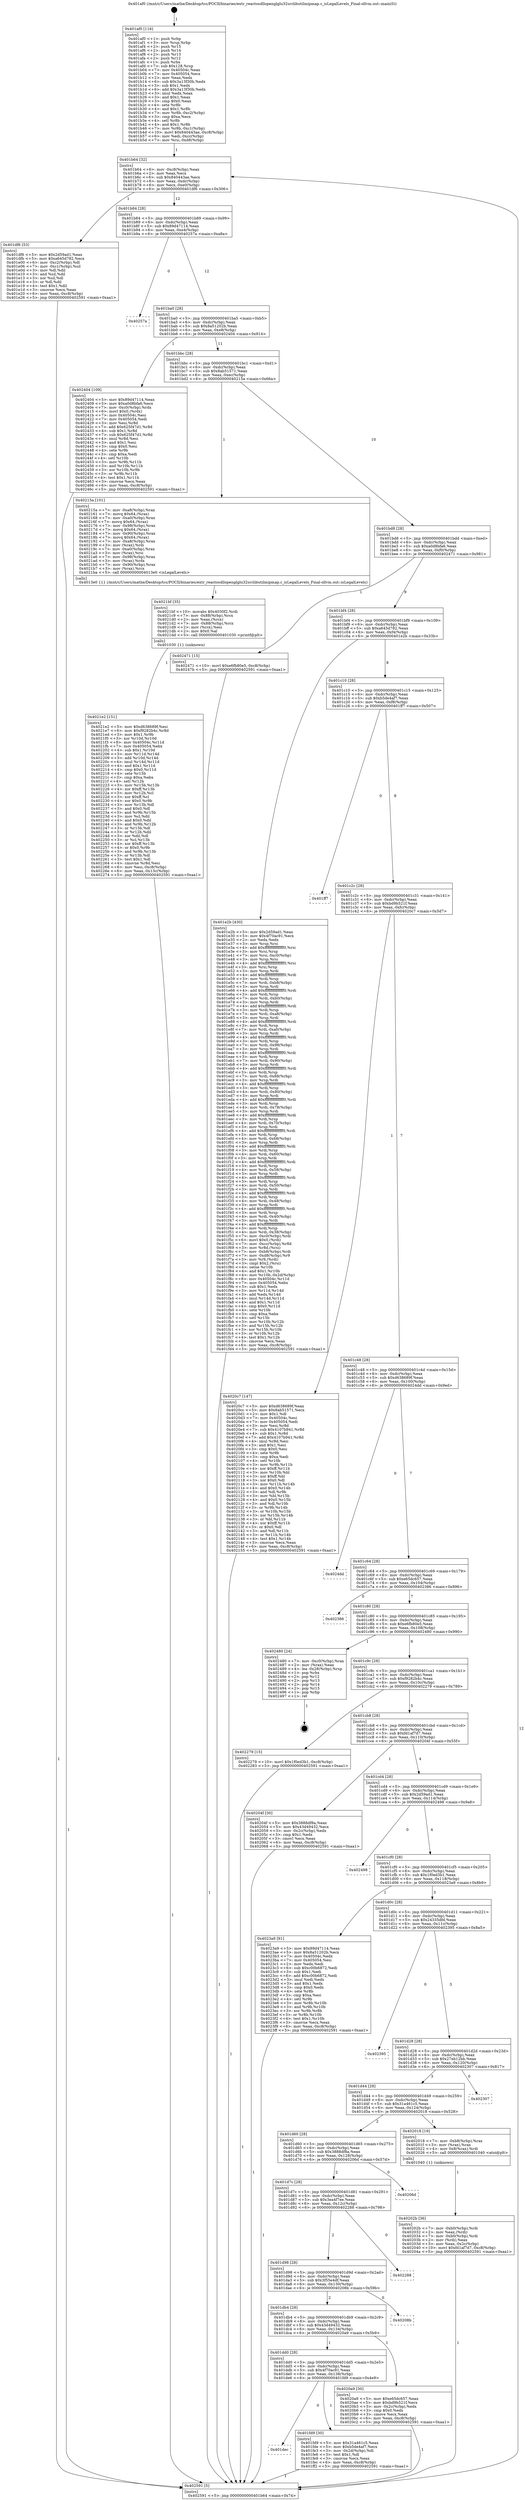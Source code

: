digraph "0x401af0" {
  label = "0x401af0 (/mnt/c/Users/mathe/Desktop/tcc/POCII/binaries/extr_reactosdllopenglglu32srclibutilmipmap.c_isLegalLevels_Final-ollvm.out::main(0))"
  labelloc = "t"
  node[shape=record]

  Entry [label="",width=0.3,height=0.3,shape=circle,fillcolor=black,style=filled]
  "0x401b64" [label="{
     0x401b64 [32]\l
     | [instrs]\l
     &nbsp;&nbsp;0x401b64 \<+6\>: mov -0xc8(%rbp),%eax\l
     &nbsp;&nbsp;0x401b6a \<+2\>: mov %eax,%ecx\l
     &nbsp;&nbsp;0x401b6c \<+6\>: sub $0x840443ae,%ecx\l
     &nbsp;&nbsp;0x401b72 \<+6\>: mov %eax,-0xdc(%rbp)\l
     &nbsp;&nbsp;0x401b78 \<+6\>: mov %ecx,-0xe0(%rbp)\l
     &nbsp;&nbsp;0x401b7e \<+6\>: je 0000000000401df6 \<main+0x306\>\l
  }"]
  "0x401df6" [label="{
     0x401df6 [53]\l
     | [instrs]\l
     &nbsp;&nbsp;0x401df6 \<+5\>: mov $0x2d59ad1,%eax\l
     &nbsp;&nbsp;0x401dfb \<+5\>: mov $0xa645d782,%ecx\l
     &nbsp;&nbsp;0x401e00 \<+6\>: mov -0xc2(%rbp),%dl\l
     &nbsp;&nbsp;0x401e06 \<+7\>: mov -0xc1(%rbp),%sil\l
     &nbsp;&nbsp;0x401e0d \<+3\>: mov %dl,%dil\l
     &nbsp;&nbsp;0x401e10 \<+3\>: and %sil,%dil\l
     &nbsp;&nbsp;0x401e13 \<+3\>: xor %sil,%dl\l
     &nbsp;&nbsp;0x401e16 \<+3\>: or %dl,%dil\l
     &nbsp;&nbsp;0x401e19 \<+4\>: test $0x1,%dil\l
     &nbsp;&nbsp;0x401e1d \<+3\>: cmovne %ecx,%eax\l
     &nbsp;&nbsp;0x401e20 \<+6\>: mov %eax,-0xc8(%rbp)\l
     &nbsp;&nbsp;0x401e26 \<+5\>: jmp 0000000000402591 \<main+0xaa1\>\l
  }"]
  "0x401b84" [label="{
     0x401b84 [28]\l
     | [instrs]\l
     &nbsp;&nbsp;0x401b84 \<+5\>: jmp 0000000000401b89 \<main+0x99\>\l
     &nbsp;&nbsp;0x401b89 \<+6\>: mov -0xdc(%rbp),%eax\l
     &nbsp;&nbsp;0x401b8f \<+5\>: sub $0x89d47114,%eax\l
     &nbsp;&nbsp;0x401b94 \<+6\>: mov %eax,-0xe4(%rbp)\l
     &nbsp;&nbsp;0x401b9a \<+6\>: je 000000000040257a \<main+0xa8a\>\l
  }"]
  "0x402591" [label="{
     0x402591 [5]\l
     | [instrs]\l
     &nbsp;&nbsp;0x402591 \<+5\>: jmp 0000000000401b64 \<main+0x74\>\l
  }"]
  "0x401af0" [label="{
     0x401af0 [116]\l
     | [instrs]\l
     &nbsp;&nbsp;0x401af0 \<+1\>: push %rbp\l
     &nbsp;&nbsp;0x401af1 \<+3\>: mov %rsp,%rbp\l
     &nbsp;&nbsp;0x401af4 \<+2\>: push %r15\l
     &nbsp;&nbsp;0x401af6 \<+2\>: push %r14\l
     &nbsp;&nbsp;0x401af8 \<+2\>: push %r13\l
     &nbsp;&nbsp;0x401afa \<+2\>: push %r12\l
     &nbsp;&nbsp;0x401afc \<+1\>: push %rbx\l
     &nbsp;&nbsp;0x401afd \<+7\>: sub $0x128,%rsp\l
     &nbsp;&nbsp;0x401b04 \<+7\>: mov 0x40504c,%eax\l
     &nbsp;&nbsp;0x401b0b \<+7\>: mov 0x405054,%ecx\l
     &nbsp;&nbsp;0x401b12 \<+2\>: mov %eax,%edx\l
     &nbsp;&nbsp;0x401b14 \<+6\>: sub $0x3a13f30b,%edx\l
     &nbsp;&nbsp;0x401b1a \<+3\>: sub $0x1,%edx\l
     &nbsp;&nbsp;0x401b1d \<+6\>: add $0x3a13f30b,%edx\l
     &nbsp;&nbsp;0x401b23 \<+3\>: imul %edx,%eax\l
     &nbsp;&nbsp;0x401b26 \<+3\>: and $0x1,%eax\l
     &nbsp;&nbsp;0x401b29 \<+3\>: cmp $0x0,%eax\l
     &nbsp;&nbsp;0x401b2c \<+4\>: sete %r8b\l
     &nbsp;&nbsp;0x401b30 \<+4\>: and $0x1,%r8b\l
     &nbsp;&nbsp;0x401b34 \<+7\>: mov %r8b,-0xc2(%rbp)\l
     &nbsp;&nbsp;0x401b3b \<+3\>: cmp $0xa,%ecx\l
     &nbsp;&nbsp;0x401b3e \<+4\>: setl %r8b\l
     &nbsp;&nbsp;0x401b42 \<+4\>: and $0x1,%r8b\l
     &nbsp;&nbsp;0x401b46 \<+7\>: mov %r8b,-0xc1(%rbp)\l
     &nbsp;&nbsp;0x401b4d \<+10\>: movl $0x840443ae,-0xc8(%rbp)\l
     &nbsp;&nbsp;0x401b57 \<+6\>: mov %edi,-0xcc(%rbp)\l
     &nbsp;&nbsp;0x401b5d \<+7\>: mov %rsi,-0xd8(%rbp)\l
  }"]
  Exit [label="",width=0.3,height=0.3,shape=circle,fillcolor=black,style=filled,peripheries=2]
  "0x40257a" [label="{
     0x40257a\l
  }", style=dashed]
  "0x401ba0" [label="{
     0x401ba0 [28]\l
     | [instrs]\l
     &nbsp;&nbsp;0x401ba0 \<+5\>: jmp 0000000000401ba5 \<main+0xb5\>\l
     &nbsp;&nbsp;0x401ba5 \<+6\>: mov -0xdc(%rbp),%eax\l
     &nbsp;&nbsp;0x401bab \<+5\>: sub $0x8a51202b,%eax\l
     &nbsp;&nbsp;0x401bb0 \<+6\>: mov %eax,-0xe8(%rbp)\l
     &nbsp;&nbsp;0x401bb6 \<+6\>: je 0000000000402404 \<main+0x914\>\l
  }"]
  "0x4021e2" [label="{
     0x4021e2 [151]\l
     | [instrs]\l
     &nbsp;&nbsp;0x4021e2 \<+5\>: mov $0xd638689f,%esi\l
     &nbsp;&nbsp;0x4021e7 \<+6\>: mov $0xf9282b4c,%r8d\l
     &nbsp;&nbsp;0x4021ed \<+3\>: mov $0x1,%r9b\l
     &nbsp;&nbsp;0x4021f0 \<+3\>: xor %r10d,%r10d\l
     &nbsp;&nbsp;0x4021f3 \<+8\>: mov 0x40504c,%r11d\l
     &nbsp;&nbsp;0x4021fb \<+7\>: mov 0x405054,%ebx\l
     &nbsp;&nbsp;0x402202 \<+4\>: sub $0x1,%r10d\l
     &nbsp;&nbsp;0x402206 \<+3\>: mov %r11d,%r14d\l
     &nbsp;&nbsp;0x402209 \<+3\>: add %r10d,%r14d\l
     &nbsp;&nbsp;0x40220c \<+4\>: imul %r14d,%r11d\l
     &nbsp;&nbsp;0x402210 \<+4\>: and $0x1,%r11d\l
     &nbsp;&nbsp;0x402214 \<+4\>: cmp $0x0,%r11d\l
     &nbsp;&nbsp;0x402218 \<+4\>: sete %r15b\l
     &nbsp;&nbsp;0x40221c \<+3\>: cmp $0xa,%ebx\l
     &nbsp;&nbsp;0x40221f \<+4\>: setl %r12b\l
     &nbsp;&nbsp;0x402223 \<+3\>: mov %r15b,%r13b\l
     &nbsp;&nbsp;0x402226 \<+4\>: xor $0xff,%r13b\l
     &nbsp;&nbsp;0x40222a \<+3\>: mov %r12b,%cl\l
     &nbsp;&nbsp;0x40222d \<+3\>: xor $0xff,%cl\l
     &nbsp;&nbsp;0x402230 \<+4\>: xor $0x0,%r9b\l
     &nbsp;&nbsp;0x402234 \<+3\>: mov %r13b,%dl\l
     &nbsp;&nbsp;0x402237 \<+3\>: and $0x0,%dl\l
     &nbsp;&nbsp;0x40223a \<+3\>: and %r9b,%r15b\l
     &nbsp;&nbsp;0x40223d \<+3\>: mov %cl,%dil\l
     &nbsp;&nbsp;0x402240 \<+4\>: and $0x0,%dil\l
     &nbsp;&nbsp;0x402244 \<+3\>: and %r9b,%r12b\l
     &nbsp;&nbsp;0x402247 \<+3\>: or %r15b,%dl\l
     &nbsp;&nbsp;0x40224a \<+3\>: or %r12b,%dil\l
     &nbsp;&nbsp;0x40224d \<+3\>: xor %dil,%dl\l
     &nbsp;&nbsp;0x402250 \<+3\>: or %cl,%r13b\l
     &nbsp;&nbsp;0x402253 \<+4\>: xor $0xff,%r13b\l
     &nbsp;&nbsp;0x402257 \<+4\>: or $0x0,%r9b\l
     &nbsp;&nbsp;0x40225b \<+3\>: and %r9b,%r13b\l
     &nbsp;&nbsp;0x40225e \<+3\>: or %r13b,%dl\l
     &nbsp;&nbsp;0x402261 \<+3\>: test $0x1,%dl\l
     &nbsp;&nbsp;0x402264 \<+4\>: cmovne %r8d,%esi\l
     &nbsp;&nbsp;0x402268 \<+6\>: mov %esi,-0xc8(%rbp)\l
     &nbsp;&nbsp;0x40226e \<+6\>: mov %eax,-0x13c(%rbp)\l
     &nbsp;&nbsp;0x402274 \<+5\>: jmp 0000000000402591 \<main+0xaa1\>\l
  }"]
  "0x402404" [label="{
     0x402404 [109]\l
     | [instrs]\l
     &nbsp;&nbsp;0x402404 \<+5\>: mov $0x89d47114,%eax\l
     &nbsp;&nbsp;0x402409 \<+5\>: mov $0xa0d8bfa6,%ecx\l
     &nbsp;&nbsp;0x40240e \<+7\>: mov -0xc0(%rbp),%rdx\l
     &nbsp;&nbsp;0x402415 \<+6\>: movl $0x0,(%rdx)\l
     &nbsp;&nbsp;0x40241b \<+7\>: mov 0x40504c,%esi\l
     &nbsp;&nbsp;0x402422 \<+7\>: mov 0x405054,%edi\l
     &nbsp;&nbsp;0x402429 \<+3\>: mov %esi,%r8d\l
     &nbsp;&nbsp;0x40242c \<+7\>: add $0x625f47d1,%r8d\l
     &nbsp;&nbsp;0x402433 \<+4\>: sub $0x1,%r8d\l
     &nbsp;&nbsp;0x402437 \<+7\>: sub $0x625f47d1,%r8d\l
     &nbsp;&nbsp;0x40243e \<+4\>: imul %r8d,%esi\l
     &nbsp;&nbsp;0x402442 \<+3\>: and $0x1,%esi\l
     &nbsp;&nbsp;0x402445 \<+3\>: cmp $0x0,%esi\l
     &nbsp;&nbsp;0x402448 \<+4\>: sete %r9b\l
     &nbsp;&nbsp;0x40244c \<+3\>: cmp $0xa,%edi\l
     &nbsp;&nbsp;0x40244f \<+4\>: setl %r10b\l
     &nbsp;&nbsp;0x402453 \<+3\>: mov %r9b,%r11b\l
     &nbsp;&nbsp;0x402456 \<+3\>: and %r10b,%r11b\l
     &nbsp;&nbsp;0x402459 \<+3\>: xor %r10b,%r9b\l
     &nbsp;&nbsp;0x40245c \<+3\>: or %r9b,%r11b\l
     &nbsp;&nbsp;0x40245f \<+4\>: test $0x1,%r11b\l
     &nbsp;&nbsp;0x402463 \<+3\>: cmovne %ecx,%eax\l
     &nbsp;&nbsp;0x402466 \<+6\>: mov %eax,-0xc8(%rbp)\l
     &nbsp;&nbsp;0x40246c \<+5\>: jmp 0000000000402591 \<main+0xaa1\>\l
  }"]
  "0x401bbc" [label="{
     0x401bbc [28]\l
     | [instrs]\l
     &nbsp;&nbsp;0x401bbc \<+5\>: jmp 0000000000401bc1 \<main+0xd1\>\l
     &nbsp;&nbsp;0x401bc1 \<+6\>: mov -0xdc(%rbp),%eax\l
     &nbsp;&nbsp;0x401bc7 \<+5\>: sub $0x8ab51571,%eax\l
     &nbsp;&nbsp;0x401bcc \<+6\>: mov %eax,-0xec(%rbp)\l
     &nbsp;&nbsp;0x401bd2 \<+6\>: je 000000000040215a \<main+0x66a\>\l
  }"]
  "0x4021bf" [label="{
     0x4021bf [35]\l
     | [instrs]\l
     &nbsp;&nbsp;0x4021bf \<+10\>: movabs $0x4030f2,%rdi\l
     &nbsp;&nbsp;0x4021c9 \<+7\>: mov -0x88(%rbp),%rcx\l
     &nbsp;&nbsp;0x4021d0 \<+2\>: mov %eax,(%rcx)\l
     &nbsp;&nbsp;0x4021d2 \<+7\>: mov -0x88(%rbp),%rcx\l
     &nbsp;&nbsp;0x4021d9 \<+2\>: mov (%rcx),%esi\l
     &nbsp;&nbsp;0x4021db \<+2\>: mov $0x0,%al\l
     &nbsp;&nbsp;0x4021dd \<+5\>: call 0000000000401030 \<printf@plt\>\l
     | [calls]\l
     &nbsp;&nbsp;0x401030 \{1\} (unknown)\l
  }"]
  "0x40215a" [label="{
     0x40215a [101]\l
     | [instrs]\l
     &nbsp;&nbsp;0x40215a \<+7\>: mov -0xa8(%rbp),%rax\l
     &nbsp;&nbsp;0x402161 \<+7\>: movq $0x64,(%rax)\l
     &nbsp;&nbsp;0x402168 \<+7\>: mov -0xa0(%rbp),%rax\l
     &nbsp;&nbsp;0x40216f \<+7\>: movq $0x64,(%rax)\l
     &nbsp;&nbsp;0x402176 \<+7\>: mov -0x98(%rbp),%rax\l
     &nbsp;&nbsp;0x40217d \<+7\>: movq $0x64,(%rax)\l
     &nbsp;&nbsp;0x402184 \<+7\>: mov -0x90(%rbp),%rax\l
     &nbsp;&nbsp;0x40218b \<+7\>: movq $0x64,(%rax)\l
     &nbsp;&nbsp;0x402192 \<+7\>: mov -0xa8(%rbp),%rax\l
     &nbsp;&nbsp;0x402199 \<+3\>: mov (%rax),%rdi\l
     &nbsp;&nbsp;0x40219c \<+7\>: mov -0xa0(%rbp),%rax\l
     &nbsp;&nbsp;0x4021a3 \<+3\>: mov (%rax),%rsi\l
     &nbsp;&nbsp;0x4021a6 \<+7\>: mov -0x98(%rbp),%rax\l
     &nbsp;&nbsp;0x4021ad \<+3\>: mov (%rax),%rdx\l
     &nbsp;&nbsp;0x4021b0 \<+7\>: mov -0x90(%rbp),%rax\l
     &nbsp;&nbsp;0x4021b7 \<+3\>: mov (%rax),%rcx\l
     &nbsp;&nbsp;0x4021ba \<+5\>: call 00000000004013e0 \<isLegalLevels\>\l
     | [calls]\l
     &nbsp;&nbsp;0x4013e0 \{1\} (/mnt/c/Users/mathe/Desktop/tcc/POCII/binaries/extr_reactosdllopenglglu32srclibutilmipmap.c_isLegalLevels_Final-ollvm.out::isLegalLevels)\l
  }"]
  "0x401bd8" [label="{
     0x401bd8 [28]\l
     | [instrs]\l
     &nbsp;&nbsp;0x401bd8 \<+5\>: jmp 0000000000401bdd \<main+0xed\>\l
     &nbsp;&nbsp;0x401bdd \<+6\>: mov -0xdc(%rbp),%eax\l
     &nbsp;&nbsp;0x401be3 \<+5\>: sub $0xa0d8bfa6,%eax\l
     &nbsp;&nbsp;0x401be8 \<+6\>: mov %eax,-0xf0(%rbp)\l
     &nbsp;&nbsp;0x401bee \<+6\>: je 0000000000402471 \<main+0x981\>\l
  }"]
  "0x40202b" [label="{
     0x40202b [36]\l
     | [instrs]\l
     &nbsp;&nbsp;0x40202b \<+7\>: mov -0xb0(%rbp),%rdi\l
     &nbsp;&nbsp;0x402032 \<+2\>: mov %eax,(%rdi)\l
     &nbsp;&nbsp;0x402034 \<+7\>: mov -0xb0(%rbp),%rdi\l
     &nbsp;&nbsp;0x40203b \<+2\>: mov (%rdi),%eax\l
     &nbsp;&nbsp;0x40203d \<+3\>: mov %eax,-0x2c(%rbp)\l
     &nbsp;&nbsp;0x402040 \<+10\>: movl $0xfd1af7d7,-0xc8(%rbp)\l
     &nbsp;&nbsp;0x40204a \<+5\>: jmp 0000000000402591 \<main+0xaa1\>\l
  }"]
  "0x402471" [label="{
     0x402471 [15]\l
     | [instrs]\l
     &nbsp;&nbsp;0x402471 \<+10\>: movl $0xe6fb80e5,-0xc8(%rbp)\l
     &nbsp;&nbsp;0x40247b \<+5\>: jmp 0000000000402591 \<main+0xaa1\>\l
  }"]
  "0x401bf4" [label="{
     0x401bf4 [28]\l
     | [instrs]\l
     &nbsp;&nbsp;0x401bf4 \<+5\>: jmp 0000000000401bf9 \<main+0x109\>\l
     &nbsp;&nbsp;0x401bf9 \<+6\>: mov -0xdc(%rbp),%eax\l
     &nbsp;&nbsp;0x401bff \<+5\>: sub $0xa645d782,%eax\l
     &nbsp;&nbsp;0x401c04 \<+6\>: mov %eax,-0xf4(%rbp)\l
     &nbsp;&nbsp;0x401c0a \<+6\>: je 0000000000401e2b \<main+0x33b\>\l
  }"]
  "0x401dec" [label="{
     0x401dec\l
  }", style=dashed]
  "0x401e2b" [label="{
     0x401e2b [430]\l
     | [instrs]\l
     &nbsp;&nbsp;0x401e2b \<+5\>: mov $0x2d59ad1,%eax\l
     &nbsp;&nbsp;0x401e30 \<+5\>: mov $0x4f70ac91,%ecx\l
     &nbsp;&nbsp;0x401e35 \<+2\>: xor %edx,%edx\l
     &nbsp;&nbsp;0x401e37 \<+3\>: mov %rsp,%rsi\l
     &nbsp;&nbsp;0x401e3a \<+4\>: add $0xfffffffffffffff0,%rsi\l
     &nbsp;&nbsp;0x401e3e \<+3\>: mov %rsi,%rsp\l
     &nbsp;&nbsp;0x401e41 \<+7\>: mov %rsi,-0xc0(%rbp)\l
     &nbsp;&nbsp;0x401e48 \<+3\>: mov %rsp,%rsi\l
     &nbsp;&nbsp;0x401e4b \<+4\>: add $0xfffffffffffffff0,%rsi\l
     &nbsp;&nbsp;0x401e4f \<+3\>: mov %rsi,%rsp\l
     &nbsp;&nbsp;0x401e52 \<+3\>: mov %rsp,%rdi\l
     &nbsp;&nbsp;0x401e55 \<+4\>: add $0xfffffffffffffff0,%rdi\l
     &nbsp;&nbsp;0x401e59 \<+3\>: mov %rdi,%rsp\l
     &nbsp;&nbsp;0x401e5c \<+7\>: mov %rdi,-0xb8(%rbp)\l
     &nbsp;&nbsp;0x401e63 \<+3\>: mov %rsp,%rdi\l
     &nbsp;&nbsp;0x401e66 \<+4\>: add $0xfffffffffffffff0,%rdi\l
     &nbsp;&nbsp;0x401e6a \<+3\>: mov %rdi,%rsp\l
     &nbsp;&nbsp;0x401e6d \<+7\>: mov %rdi,-0xb0(%rbp)\l
     &nbsp;&nbsp;0x401e74 \<+3\>: mov %rsp,%rdi\l
     &nbsp;&nbsp;0x401e77 \<+4\>: add $0xfffffffffffffff0,%rdi\l
     &nbsp;&nbsp;0x401e7b \<+3\>: mov %rdi,%rsp\l
     &nbsp;&nbsp;0x401e7e \<+7\>: mov %rdi,-0xa8(%rbp)\l
     &nbsp;&nbsp;0x401e85 \<+3\>: mov %rsp,%rdi\l
     &nbsp;&nbsp;0x401e88 \<+4\>: add $0xfffffffffffffff0,%rdi\l
     &nbsp;&nbsp;0x401e8c \<+3\>: mov %rdi,%rsp\l
     &nbsp;&nbsp;0x401e8f \<+7\>: mov %rdi,-0xa0(%rbp)\l
     &nbsp;&nbsp;0x401e96 \<+3\>: mov %rsp,%rdi\l
     &nbsp;&nbsp;0x401e99 \<+4\>: add $0xfffffffffffffff0,%rdi\l
     &nbsp;&nbsp;0x401e9d \<+3\>: mov %rdi,%rsp\l
     &nbsp;&nbsp;0x401ea0 \<+7\>: mov %rdi,-0x98(%rbp)\l
     &nbsp;&nbsp;0x401ea7 \<+3\>: mov %rsp,%rdi\l
     &nbsp;&nbsp;0x401eaa \<+4\>: add $0xfffffffffffffff0,%rdi\l
     &nbsp;&nbsp;0x401eae \<+3\>: mov %rdi,%rsp\l
     &nbsp;&nbsp;0x401eb1 \<+7\>: mov %rdi,-0x90(%rbp)\l
     &nbsp;&nbsp;0x401eb8 \<+3\>: mov %rsp,%rdi\l
     &nbsp;&nbsp;0x401ebb \<+4\>: add $0xfffffffffffffff0,%rdi\l
     &nbsp;&nbsp;0x401ebf \<+3\>: mov %rdi,%rsp\l
     &nbsp;&nbsp;0x401ec2 \<+7\>: mov %rdi,-0x88(%rbp)\l
     &nbsp;&nbsp;0x401ec9 \<+3\>: mov %rsp,%rdi\l
     &nbsp;&nbsp;0x401ecc \<+4\>: add $0xfffffffffffffff0,%rdi\l
     &nbsp;&nbsp;0x401ed0 \<+3\>: mov %rdi,%rsp\l
     &nbsp;&nbsp;0x401ed3 \<+4\>: mov %rdi,-0x80(%rbp)\l
     &nbsp;&nbsp;0x401ed7 \<+3\>: mov %rsp,%rdi\l
     &nbsp;&nbsp;0x401eda \<+4\>: add $0xfffffffffffffff0,%rdi\l
     &nbsp;&nbsp;0x401ede \<+3\>: mov %rdi,%rsp\l
     &nbsp;&nbsp;0x401ee1 \<+4\>: mov %rdi,-0x78(%rbp)\l
     &nbsp;&nbsp;0x401ee5 \<+3\>: mov %rsp,%rdi\l
     &nbsp;&nbsp;0x401ee8 \<+4\>: add $0xfffffffffffffff0,%rdi\l
     &nbsp;&nbsp;0x401eec \<+3\>: mov %rdi,%rsp\l
     &nbsp;&nbsp;0x401eef \<+4\>: mov %rdi,-0x70(%rbp)\l
     &nbsp;&nbsp;0x401ef3 \<+3\>: mov %rsp,%rdi\l
     &nbsp;&nbsp;0x401ef6 \<+4\>: add $0xfffffffffffffff0,%rdi\l
     &nbsp;&nbsp;0x401efa \<+3\>: mov %rdi,%rsp\l
     &nbsp;&nbsp;0x401efd \<+4\>: mov %rdi,-0x68(%rbp)\l
     &nbsp;&nbsp;0x401f01 \<+3\>: mov %rsp,%rdi\l
     &nbsp;&nbsp;0x401f04 \<+4\>: add $0xfffffffffffffff0,%rdi\l
     &nbsp;&nbsp;0x401f08 \<+3\>: mov %rdi,%rsp\l
     &nbsp;&nbsp;0x401f0b \<+4\>: mov %rdi,-0x60(%rbp)\l
     &nbsp;&nbsp;0x401f0f \<+3\>: mov %rsp,%rdi\l
     &nbsp;&nbsp;0x401f12 \<+4\>: add $0xfffffffffffffff0,%rdi\l
     &nbsp;&nbsp;0x401f16 \<+3\>: mov %rdi,%rsp\l
     &nbsp;&nbsp;0x401f19 \<+4\>: mov %rdi,-0x58(%rbp)\l
     &nbsp;&nbsp;0x401f1d \<+3\>: mov %rsp,%rdi\l
     &nbsp;&nbsp;0x401f20 \<+4\>: add $0xfffffffffffffff0,%rdi\l
     &nbsp;&nbsp;0x401f24 \<+3\>: mov %rdi,%rsp\l
     &nbsp;&nbsp;0x401f27 \<+4\>: mov %rdi,-0x50(%rbp)\l
     &nbsp;&nbsp;0x401f2b \<+3\>: mov %rsp,%rdi\l
     &nbsp;&nbsp;0x401f2e \<+4\>: add $0xfffffffffffffff0,%rdi\l
     &nbsp;&nbsp;0x401f32 \<+3\>: mov %rdi,%rsp\l
     &nbsp;&nbsp;0x401f35 \<+4\>: mov %rdi,-0x48(%rbp)\l
     &nbsp;&nbsp;0x401f39 \<+3\>: mov %rsp,%rdi\l
     &nbsp;&nbsp;0x401f3c \<+4\>: add $0xfffffffffffffff0,%rdi\l
     &nbsp;&nbsp;0x401f40 \<+3\>: mov %rdi,%rsp\l
     &nbsp;&nbsp;0x401f43 \<+4\>: mov %rdi,-0x40(%rbp)\l
     &nbsp;&nbsp;0x401f47 \<+3\>: mov %rsp,%rdi\l
     &nbsp;&nbsp;0x401f4a \<+4\>: add $0xfffffffffffffff0,%rdi\l
     &nbsp;&nbsp;0x401f4e \<+3\>: mov %rdi,%rsp\l
     &nbsp;&nbsp;0x401f51 \<+4\>: mov %rdi,-0x38(%rbp)\l
     &nbsp;&nbsp;0x401f55 \<+7\>: mov -0xc0(%rbp),%rdi\l
     &nbsp;&nbsp;0x401f5c \<+6\>: movl $0x0,(%rdi)\l
     &nbsp;&nbsp;0x401f62 \<+7\>: mov -0xcc(%rbp),%r8d\l
     &nbsp;&nbsp;0x401f69 \<+3\>: mov %r8d,(%rsi)\l
     &nbsp;&nbsp;0x401f6c \<+7\>: mov -0xb8(%rbp),%rdi\l
     &nbsp;&nbsp;0x401f73 \<+7\>: mov -0xd8(%rbp),%r9\l
     &nbsp;&nbsp;0x401f7a \<+3\>: mov %r9,(%rdi)\l
     &nbsp;&nbsp;0x401f7d \<+3\>: cmpl $0x2,(%rsi)\l
     &nbsp;&nbsp;0x401f80 \<+4\>: setne %r10b\l
     &nbsp;&nbsp;0x401f84 \<+4\>: and $0x1,%r10b\l
     &nbsp;&nbsp;0x401f88 \<+4\>: mov %r10b,-0x2d(%rbp)\l
     &nbsp;&nbsp;0x401f8c \<+8\>: mov 0x40504c,%r11d\l
     &nbsp;&nbsp;0x401f94 \<+7\>: mov 0x405054,%ebx\l
     &nbsp;&nbsp;0x401f9b \<+3\>: sub $0x1,%edx\l
     &nbsp;&nbsp;0x401f9e \<+3\>: mov %r11d,%r14d\l
     &nbsp;&nbsp;0x401fa1 \<+3\>: add %edx,%r14d\l
     &nbsp;&nbsp;0x401fa4 \<+4\>: imul %r14d,%r11d\l
     &nbsp;&nbsp;0x401fa8 \<+4\>: and $0x1,%r11d\l
     &nbsp;&nbsp;0x401fac \<+4\>: cmp $0x0,%r11d\l
     &nbsp;&nbsp;0x401fb0 \<+4\>: sete %r10b\l
     &nbsp;&nbsp;0x401fb4 \<+3\>: cmp $0xa,%ebx\l
     &nbsp;&nbsp;0x401fb7 \<+4\>: setl %r15b\l
     &nbsp;&nbsp;0x401fbb \<+3\>: mov %r10b,%r12b\l
     &nbsp;&nbsp;0x401fbe \<+3\>: and %r15b,%r12b\l
     &nbsp;&nbsp;0x401fc1 \<+3\>: xor %r15b,%r10b\l
     &nbsp;&nbsp;0x401fc4 \<+3\>: or %r10b,%r12b\l
     &nbsp;&nbsp;0x401fc7 \<+4\>: test $0x1,%r12b\l
     &nbsp;&nbsp;0x401fcb \<+3\>: cmovne %ecx,%eax\l
     &nbsp;&nbsp;0x401fce \<+6\>: mov %eax,-0xc8(%rbp)\l
     &nbsp;&nbsp;0x401fd4 \<+5\>: jmp 0000000000402591 \<main+0xaa1\>\l
  }"]
  "0x401c10" [label="{
     0x401c10 [28]\l
     | [instrs]\l
     &nbsp;&nbsp;0x401c10 \<+5\>: jmp 0000000000401c15 \<main+0x125\>\l
     &nbsp;&nbsp;0x401c15 \<+6\>: mov -0xdc(%rbp),%eax\l
     &nbsp;&nbsp;0x401c1b \<+5\>: sub $0xb5de4af7,%eax\l
     &nbsp;&nbsp;0x401c20 \<+6\>: mov %eax,-0xf8(%rbp)\l
     &nbsp;&nbsp;0x401c26 \<+6\>: je 0000000000401ff7 \<main+0x507\>\l
  }"]
  "0x401fd9" [label="{
     0x401fd9 [30]\l
     | [instrs]\l
     &nbsp;&nbsp;0x401fd9 \<+5\>: mov $0x31a461c5,%eax\l
     &nbsp;&nbsp;0x401fde \<+5\>: mov $0xb5de4af7,%ecx\l
     &nbsp;&nbsp;0x401fe3 \<+3\>: mov -0x2d(%rbp),%dl\l
     &nbsp;&nbsp;0x401fe6 \<+3\>: test $0x1,%dl\l
     &nbsp;&nbsp;0x401fe9 \<+3\>: cmovne %ecx,%eax\l
     &nbsp;&nbsp;0x401fec \<+6\>: mov %eax,-0xc8(%rbp)\l
     &nbsp;&nbsp;0x401ff2 \<+5\>: jmp 0000000000402591 \<main+0xaa1\>\l
  }"]
  "0x401dd0" [label="{
     0x401dd0 [28]\l
     | [instrs]\l
     &nbsp;&nbsp;0x401dd0 \<+5\>: jmp 0000000000401dd5 \<main+0x2e5\>\l
     &nbsp;&nbsp;0x401dd5 \<+6\>: mov -0xdc(%rbp),%eax\l
     &nbsp;&nbsp;0x401ddb \<+5\>: sub $0x4f70ac91,%eax\l
     &nbsp;&nbsp;0x401de0 \<+6\>: mov %eax,-0x138(%rbp)\l
     &nbsp;&nbsp;0x401de6 \<+6\>: je 0000000000401fd9 \<main+0x4e9\>\l
  }"]
  "0x401ff7" [label="{
     0x401ff7\l
  }", style=dashed]
  "0x401c2c" [label="{
     0x401c2c [28]\l
     | [instrs]\l
     &nbsp;&nbsp;0x401c2c \<+5\>: jmp 0000000000401c31 \<main+0x141\>\l
     &nbsp;&nbsp;0x401c31 \<+6\>: mov -0xdc(%rbp),%eax\l
     &nbsp;&nbsp;0x401c37 \<+5\>: sub $0xbd9b521f,%eax\l
     &nbsp;&nbsp;0x401c3c \<+6\>: mov %eax,-0xfc(%rbp)\l
     &nbsp;&nbsp;0x401c42 \<+6\>: je 00000000004020c7 \<main+0x5d7\>\l
  }"]
  "0x4020a9" [label="{
     0x4020a9 [30]\l
     | [instrs]\l
     &nbsp;&nbsp;0x4020a9 \<+5\>: mov $0xe65dc657,%eax\l
     &nbsp;&nbsp;0x4020ae \<+5\>: mov $0xbd9b521f,%ecx\l
     &nbsp;&nbsp;0x4020b3 \<+3\>: mov -0x2c(%rbp),%edx\l
     &nbsp;&nbsp;0x4020b6 \<+3\>: cmp $0x0,%edx\l
     &nbsp;&nbsp;0x4020b9 \<+3\>: cmove %ecx,%eax\l
     &nbsp;&nbsp;0x4020bc \<+6\>: mov %eax,-0xc8(%rbp)\l
     &nbsp;&nbsp;0x4020c2 \<+5\>: jmp 0000000000402591 \<main+0xaa1\>\l
  }"]
  "0x4020c7" [label="{
     0x4020c7 [147]\l
     | [instrs]\l
     &nbsp;&nbsp;0x4020c7 \<+5\>: mov $0xd638689f,%eax\l
     &nbsp;&nbsp;0x4020cc \<+5\>: mov $0x8ab51571,%ecx\l
     &nbsp;&nbsp;0x4020d1 \<+2\>: mov $0x1,%dl\l
     &nbsp;&nbsp;0x4020d3 \<+7\>: mov 0x40504c,%esi\l
     &nbsp;&nbsp;0x4020da \<+7\>: mov 0x405054,%edi\l
     &nbsp;&nbsp;0x4020e1 \<+3\>: mov %esi,%r8d\l
     &nbsp;&nbsp;0x4020e4 \<+7\>: sub $0x4107b941,%r8d\l
     &nbsp;&nbsp;0x4020eb \<+4\>: sub $0x1,%r8d\l
     &nbsp;&nbsp;0x4020ef \<+7\>: add $0x4107b941,%r8d\l
     &nbsp;&nbsp;0x4020f6 \<+4\>: imul %r8d,%esi\l
     &nbsp;&nbsp;0x4020fa \<+3\>: and $0x1,%esi\l
     &nbsp;&nbsp;0x4020fd \<+3\>: cmp $0x0,%esi\l
     &nbsp;&nbsp;0x402100 \<+4\>: sete %r9b\l
     &nbsp;&nbsp;0x402104 \<+3\>: cmp $0xa,%edi\l
     &nbsp;&nbsp;0x402107 \<+4\>: setl %r10b\l
     &nbsp;&nbsp;0x40210b \<+3\>: mov %r9b,%r11b\l
     &nbsp;&nbsp;0x40210e \<+4\>: xor $0xff,%r11b\l
     &nbsp;&nbsp;0x402112 \<+3\>: mov %r10b,%bl\l
     &nbsp;&nbsp;0x402115 \<+3\>: xor $0xff,%bl\l
     &nbsp;&nbsp;0x402118 \<+3\>: xor $0x0,%dl\l
     &nbsp;&nbsp;0x40211b \<+3\>: mov %r11b,%r14b\l
     &nbsp;&nbsp;0x40211e \<+4\>: and $0x0,%r14b\l
     &nbsp;&nbsp;0x402122 \<+3\>: and %dl,%r9b\l
     &nbsp;&nbsp;0x402125 \<+3\>: mov %bl,%r15b\l
     &nbsp;&nbsp;0x402128 \<+4\>: and $0x0,%r15b\l
     &nbsp;&nbsp;0x40212c \<+3\>: and %dl,%r10b\l
     &nbsp;&nbsp;0x40212f \<+3\>: or %r9b,%r14b\l
     &nbsp;&nbsp;0x402132 \<+3\>: or %r10b,%r15b\l
     &nbsp;&nbsp;0x402135 \<+3\>: xor %r15b,%r14b\l
     &nbsp;&nbsp;0x402138 \<+3\>: or %bl,%r11b\l
     &nbsp;&nbsp;0x40213b \<+4\>: xor $0xff,%r11b\l
     &nbsp;&nbsp;0x40213f \<+3\>: or $0x0,%dl\l
     &nbsp;&nbsp;0x402142 \<+3\>: and %dl,%r11b\l
     &nbsp;&nbsp;0x402145 \<+3\>: or %r11b,%r14b\l
     &nbsp;&nbsp;0x402148 \<+4\>: test $0x1,%r14b\l
     &nbsp;&nbsp;0x40214c \<+3\>: cmovne %ecx,%eax\l
     &nbsp;&nbsp;0x40214f \<+6\>: mov %eax,-0xc8(%rbp)\l
     &nbsp;&nbsp;0x402155 \<+5\>: jmp 0000000000402591 \<main+0xaa1\>\l
  }"]
  "0x401c48" [label="{
     0x401c48 [28]\l
     | [instrs]\l
     &nbsp;&nbsp;0x401c48 \<+5\>: jmp 0000000000401c4d \<main+0x15d\>\l
     &nbsp;&nbsp;0x401c4d \<+6\>: mov -0xdc(%rbp),%eax\l
     &nbsp;&nbsp;0x401c53 \<+5\>: sub $0xd638689f,%eax\l
     &nbsp;&nbsp;0x401c58 \<+6\>: mov %eax,-0x100(%rbp)\l
     &nbsp;&nbsp;0x401c5e \<+6\>: je 00000000004024dd \<main+0x9ed\>\l
  }"]
  "0x401db4" [label="{
     0x401db4 [28]\l
     | [instrs]\l
     &nbsp;&nbsp;0x401db4 \<+5\>: jmp 0000000000401db9 \<main+0x2c9\>\l
     &nbsp;&nbsp;0x401db9 \<+6\>: mov -0xdc(%rbp),%eax\l
     &nbsp;&nbsp;0x401dbf \<+5\>: sub $0x43d49432,%eax\l
     &nbsp;&nbsp;0x401dc4 \<+6\>: mov %eax,-0x134(%rbp)\l
     &nbsp;&nbsp;0x401dca \<+6\>: je 00000000004020a9 \<main+0x5b9\>\l
  }"]
  "0x4024dd" [label="{
     0x4024dd\l
  }", style=dashed]
  "0x401c64" [label="{
     0x401c64 [28]\l
     | [instrs]\l
     &nbsp;&nbsp;0x401c64 \<+5\>: jmp 0000000000401c69 \<main+0x179\>\l
     &nbsp;&nbsp;0x401c69 \<+6\>: mov -0xdc(%rbp),%eax\l
     &nbsp;&nbsp;0x401c6f \<+5\>: sub $0xe65dc657,%eax\l
     &nbsp;&nbsp;0x401c74 \<+6\>: mov %eax,-0x104(%rbp)\l
     &nbsp;&nbsp;0x401c7a \<+6\>: je 0000000000402386 \<main+0x896\>\l
  }"]
  "0x40208b" [label="{
     0x40208b\l
  }", style=dashed]
  "0x402386" [label="{
     0x402386\l
  }", style=dashed]
  "0x401c80" [label="{
     0x401c80 [28]\l
     | [instrs]\l
     &nbsp;&nbsp;0x401c80 \<+5\>: jmp 0000000000401c85 \<main+0x195\>\l
     &nbsp;&nbsp;0x401c85 \<+6\>: mov -0xdc(%rbp),%eax\l
     &nbsp;&nbsp;0x401c8b \<+5\>: sub $0xe6fb80e5,%eax\l
     &nbsp;&nbsp;0x401c90 \<+6\>: mov %eax,-0x108(%rbp)\l
     &nbsp;&nbsp;0x401c96 \<+6\>: je 0000000000402480 \<main+0x990\>\l
  }"]
  "0x401d98" [label="{
     0x401d98 [28]\l
     | [instrs]\l
     &nbsp;&nbsp;0x401d98 \<+5\>: jmp 0000000000401d9d \<main+0x2ad\>\l
     &nbsp;&nbsp;0x401d9d \<+6\>: mov -0xdc(%rbp),%eax\l
     &nbsp;&nbsp;0x401da3 \<+5\>: sub $0x3f55e4df,%eax\l
     &nbsp;&nbsp;0x401da8 \<+6\>: mov %eax,-0x130(%rbp)\l
     &nbsp;&nbsp;0x401dae \<+6\>: je 000000000040208b \<main+0x59b\>\l
  }"]
  "0x402480" [label="{
     0x402480 [24]\l
     | [instrs]\l
     &nbsp;&nbsp;0x402480 \<+7\>: mov -0xc0(%rbp),%rax\l
     &nbsp;&nbsp;0x402487 \<+2\>: mov (%rax),%eax\l
     &nbsp;&nbsp;0x402489 \<+4\>: lea -0x28(%rbp),%rsp\l
     &nbsp;&nbsp;0x40248d \<+1\>: pop %rbx\l
     &nbsp;&nbsp;0x40248e \<+2\>: pop %r12\l
     &nbsp;&nbsp;0x402490 \<+2\>: pop %r13\l
     &nbsp;&nbsp;0x402492 \<+2\>: pop %r14\l
     &nbsp;&nbsp;0x402494 \<+2\>: pop %r15\l
     &nbsp;&nbsp;0x402496 \<+1\>: pop %rbp\l
     &nbsp;&nbsp;0x402497 \<+1\>: ret\l
  }"]
  "0x401c9c" [label="{
     0x401c9c [28]\l
     | [instrs]\l
     &nbsp;&nbsp;0x401c9c \<+5\>: jmp 0000000000401ca1 \<main+0x1b1\>\l
     &nbsp;&nbsp;0x401ca1 \<+6\>: mov -0xdc(%rbp),%eax\l
     &nbsp;&nbsp;0x401ca7 \<+5\>: sub $0xf9282b4c,%eax\l
     &nbsp;&nbsp;0x401cac \<+6\>: mov %eax,-0x10c(%rbp)\l
     &nbsp;&nbsp;0x401cb2 \<+6\>: je 0000000000402279 \<main+0x789\>\l
  }"]
  "0x402288" [label="{
     0x402288\l
  }", style=dashed]
  "0x402279" [label="{
     0x402279 [15]\l
     | [instrs]\l
     &nbsp;&nbsp;0x402279 \<+10\>: movl $0x1f0ed3b1,-0xc8(%rbp)\l
     &nbsp;&nbsp;0x402283 \<+5\>: jmp 0000000000402591 \<main+0xaa1\>\l
  }"]
  "0x401cb8" [label="{
     0x401cb8 [28]\l
     | [instrs]\l
     &nbsp;&nbsp;0x401cb8 \<+5\>: jmp 0000000000401cbd \<main+0x1cd\>\l
     &nbsp;&nbsp;0x401cbd \<+6\>: mov -0xdc(%rbp),%eax\l
     &nbsp;&nbsp;0x401cc3 \<+5\>: sub $0xfd1af7d7,%eax\l
     &nbsp;&nbsp;0x401cc8 \<+6\>: mov %eax,-0x110(%rbp)\l
     &nbsp;&nbsp;0x401cce \<+6\>: je 000000000040204f \<main+0x55f\>\l
  }"]
  "0x401d7c" [label="{
     0x401d7c [28]\l
     | [instrs]\l
     &nbsp;&nbsp;0x401d7c \<+5\>: jmp 0000000000401d81 \<main+0x291\>\l
     &nbsp;&nbsp;0x401d81 \<+6\>: mov -0xdc(%rbp),%eax\l
     &nbsp;&nbsp;0x401d87 \<+5\>: sub $0x3ea4f7ee,%eax\l
     &nbsp;&nbsp;0x401d8c \<+6\>: mov %eax,-0x12c(%rbp)\l
     &nbsp;&nbsp;0x401d92 \<+6\>: je 0000000000402288 \<main+0x798\>\l
  }"]
  "0x40204f" [label="{
     0x40204f [30]\l
     | [instrs]\l
     &nbsp;&nbsp;0x40204f \<+5\>: mov $0x3888df8a,%eax\l
     &nbsp;&nbsp;0x402054 \<+5\>: mov $0x43d49432,%ecx\l
     &nbsp;&nbsp;0x402059 \<+3\>: mov -0x2c(%rbp),%edx\l
     &nbsp;&nbsp;0x40205c \<+3\>: cmp $0x1,%edx\l
     &nbsp;&nbsp;0x40205f \<+3\>: cmovl %ecx,%eax\l
     &nbsp;&nbsp;0x402062 \<+6\>: mov %eax,-0xc8(%rbp)\l
     &nbsp;&nbsp;0x402068 \<+5\>: jmp 0000000000402591 \<main+0xaa1\>\l
  }"]
  "0x401cd4" [label="{
     0x401cd4 [28]\l
     | [instrs]\l
     &nbsp;&nbsp;0x401cd4 \<+5\>: jmp 0000000000401cd9 \<main+0x1e9\>\l
     &nbsp;&nbsp;0x401cd9 \<+6\>: mov -0xdc(%rbp),%eax\l
     &nbsp;&nbsp;0x401cdf \<+5\>: sub $0x2d59ad1,%eax\l
     &nbsp;&nbsp;0x401ce4 \<+6\>: mov %eax,-0x114(%rbp)\l
     &nbsp;&nbsp;0x401cea \<+6\>: je 0000000000402498 \<main+0x9a8\>\l
  }"]
  "0x40206d" [label="{
     0x40206d\l
  }", style=dashed]
  "0x402498" [label="{
     0x402498\l
  }", style=dashed]
  "0x401cf0" [label="{
     0x401cf0 [28]\l
     | [instrs]\l
     &nbsp;&nbsp;0x401cf0 \<+5\>: jmp 0000000000401cf5 \<main+0x205\>\l
     &nbsp;&nbsp;0x401cf5 \<+6\>: mov -0xdc(%rbp),%eax\l
     &nbsp;&nbsp;0x401cfb \<+5\>: sub $0x1f0ed3b1,%eax\l
     &nbsp;&nbsp;0x401d00 \<+6\>: mov %eax,-0x118(%rbp)\l
     &nbsp;&nbsp;0x401d06 \<+6\>: je 00000000004023a9 \<main+0x8b9\>\l
  }"]
  "0x401d60" [label="{
     0x401d60 [28]\l
     | [instrs]\l
     &nbsp;&nbsp;0x401d60 \<+5\>: jmp 0000000000401d65 \<main+0x275\>\l
     &nbsp;&nbsp;0x401d65 \<+6\>: mov -0xdc(%rbp),%eax\l
     &nbsp;&nbsp;0x401d6b \<+5\>: sub $0x3888df8a,%eax\l
     &nbsp;&nbsp;0x401d70 \<+6\>: mov %eax,-0x128(%rbp)\l
     &nbsp;&nbsp;0x401d76 \<+6\>: je 000000000040206d \<main+0x57d\>\l
  }"]
  "0x4023a9" [label="{
     0x4023a9 [91]\l
     | [instrs]\l
     &nbsp;&nbsp;0x4023a9 \<+5\>: mov $0x89d47114,%eax\l
     &nbsp;&nbsp;0x4023ae \<+5\>: mov $0x8a51202b,%ecx\l
     &nbsp;&nbsp;0x4023b3 \<+7\>: mov 0x40504c,%edx\l
     &nbsp;&nbsp;0x4023ba \<+7\>: mov 0x405054,%esi\l
     &nbsp;&nbsp;0x4023c1 \<+2\>: mov %edx,%edi\l
     &nbsp;&nbsp;0x4023c3 \<+6\>: sub $0xc00b6872,%edi\l
     &nbsp;&nbsp;0x4023c9 \<+3\>: sub $0x1,%edi\l
     &nbsp;&nbsp;0x4023cc \<+6\>: add $0xc00b6872,%edi\l
     &nbsp;&nbsp;0x4023d2 \<+3\>: imul %edi,%edx\l
     &nbsp;&nbsp;0x4023d5 \<+3\>: and $0x1,%edx\l
     &nbsp;&nbsp;0x4023d8 \<+3\>: cmp $0x0,%edx\l
     &nbsp;&nbsp;0x4023db \<+4\>: sete %r8b\l
     &nbsp;&nbsp;0x4023df \<+3\>: cmp $0xa,%esi\l
     &nbsp;&nbsp;0x4023e2 \<+4\>: setl %r9b\l
     &nbsp;&nbsp;0x4023e6 \<+3\>: mov %r8b,%r10b\l
     &nbsp;&nbsp;0x4023e9 \<+3\>: and %r9b,%r10b\l
     &nbsp;&nbsp;0x4023ec \<+3\>: xor %r9b,%r8b\l
     &nbsp;&nbsp;0x4023ef \<+3\>: or %r8b,%r10b\l
     &nbsp;&nbsp;0x4023f2 \<+4\>: test $0x1,%r10b\l
     &nbsp;&nbsp;0x4023f6 \<+3\>: cmovne %ecx,%eax\l
     &nbsp;&nbsp;0x4023f9 \<+6\>: mov %eax,-0xc8(%rbp)\l
     &nbsp;&nbsp;0x4023ff \<+5\>: jmp 0000000000402591 \<main+0xaa1\>\l
  }"]
  "0x401d0c" [label="{
     0x401d0c [28]\l
     | [instrs]\l
     &nbsp;&nbsp;0x401d0c \<+5\>: jmp 0000000000401d11 \<main+0x221\>\l
     &nbsp;&nbsp;0x401d11 \<+6\>: mov -0xdc(%rbp),%eax\l
     &nbsp;&nbsp;0x401d17 \<+5\>: sub $0x24335dfd,%eax\l
     &nbsp;&nbsp;0x401d1c \<+6\>: mov %eax,-0x11c(%rbp)\l
     &nbsp;&nbsp;0x401d22 \<+6\>: je 0000000000402395 \<main+0x8a5\>\l
  }"]
  "0x402018" [label="{
     0x402018 [19]\l
     | [instrs]\l
     &nbsp;&nbsp;0x402018 \<+7\>: mov -0xb8(%rbp),%rax\l
     &nbsp;&nbsp;0x40201f \<+3\>: mov (%rax),%rax\l
     &nbsp;&nbsp;0x402022 \<+4\>: mov 0x8(%rax),%rdi\l
     &nbsp;&nbsp;0x402026 \<+5\>: call 0000000000401040 \<atoi@plt\>\l
     | [calls]\l
     &nbsp;&nbsp;0x401040 \{1\} (unknown)\l
  }"]
  "0x402395" [label="{
     0x402395\l
  }", style=dashed]
  "0x401d28" [label="{
     0x401d28 [28]\l
     | [instrs]\l
     &nbsp;&nbsp;0x401d28 \<+5\>: jmp 0000000000401d2d \<main+0x23d\>\l
     &nbsp;&nbsp;0x401d2d \<+6\>: mov -0xdc(%rbp),%eax\l
     &nbsp;&nbsp;0x401d33 \<+5\>: sub $0x27eb12bb,%eax\l
     &nbsp;&nbsp;0x401d38 \<+6\>: mov %eax,-0x120(%rbp)\l
     &nbsp;&nbsp;0x401d3e \<+6\>: je 0000000000402307 \<main+0x817\>\l
  }"]
  "0x401d44" [label="{
     0x401d44 [28]\l
     | [instrs]\l
     &nbsp;&nbsp;0x401d44 \<+5\>: jmp 0000000000401d49 \<main+0x259\>\l
     &nbsp;&nbsp;0x401d49 \<+6\>: mov -0xdc(%rbp),%eax\l
     &nbsp;&nbsp;0x401d4f \<+5\>: sub $0x31a461c5,%eax\l
     &nbsp;&nbsp;0x401d54 \<+6\>: mov %eax,-0x124(%rbp)\l
     &nbsp;&nbsp;0x401d5a \<+6\>: je 0000000000402018 \<main+0x528\>\l
  }"]
  "0x402307" [label="{
     0x402307\l
  }", style=dashed]
  Entry -> "0x401af0" [label=" 1"]
  "0x401b64" -> "0x401df6" [label=" 1"]
  "0x401b64" -> "0x401b84" [label=" 12"]
  "0x401df6" -> "0x402591" [label=" 1"]
  "0x401af0" -> "0x401b64" [label=" 1"]
  "0x402591" -> "0x401b64" [label=" 12"]
  "0x402480" -> Exit [label=" 1"]
  "0x401b84" -> "0x40257a" [label=" 0"]
  "0x401b84" -> "0x401ba0" [label=" 12"]
  "0x402471" -> "0x402591" [label=" 1"]
  "0x401ba0" -> "0x402404" [label=" 1"]
  "0x401ba0" -> "0x401bbc" [label=" 11"]
  "0x402404" -> "0x402591" [label=" 1"]
  "0x401bbc" -> "0x40215a" [label=" 1"]
  "0x401bbc" -> "0x401bd8" [label=" 10"]
  "0x4023a9" -> "0x402591" [label=" 1"]
  "0x401bd8" -> "0x402471" [label=" 1"]
  "0x401bd8" -> "0x401bf4" [label=" 9"]
  "0x402279" -> "0x402591" [label=" 1"]
  "0x401bf4" -> "0x401e2b" [label=" 1"]
  "0x401bf4" -> "0x401c10" [label=" 8"]
  "0x4021e2" -> "0x402591" [label=" 1"]
  "0x401e2b" -> "0x402591" [label=" 1"]
  "0x4021bf" -> "0x4021e2" [label=" 1"]
  "0x401c10" -> "0x401ff7" [label=" 0"]
  "0x401c10" -> "0x401c2c" [label=" 8"]
  "0x4020c7" -> "0x402591" [label=" 1"]
  "0x401c2c" -> "0x4020c7" [label=" 1"]
  "0x401c2c" -> "0x401c48" [label=" 7"]
  "0x4020a9" -> "0x402591" [label=" 1"]
  "0x401c48" -> "0x4024dd" [label=" 0"]
  "0x401c48" -> "0x401c64" [label=" 7"]
  "0x40202b" -> "0x402591" [label=" 1"]
  "0x401c64" -> "0x402386" [label=" 0"]
  "0x401c64" -> "0x401c80" [label=" 7"]
  "0x402018" -> "0x40202b" [label=" 1"]
  "0x401c80" -> "0x402480" [label=" 1"]
  "0x401c80" -> "0x401c9c" [label=" 6"]
  "0x401dd0" -> "0x401dec" [label=" 0"]
  "0x401c9c" -> "0x402279" [label=" 1"]
  "0x401c9c" -> "0x401cb8" [label=" 5"]
  "0x401dd0" -> "0x401fd9" [label=" 1"]
  "0x401cb8" -> "0x40204f" [label=" 1"]
  "0x401cb8" -> "0x401cd4" [label=" 4"]
  "0x401db4" -> "0x401dd0" [label=" 1"]
  "0x401cd4" -> "0x402498" [label=" 0"]
  "0x401cd4" -> "0x401cf0" [label=" 4"]
  "0x401db4" -> "0x4020a9" [label=" 1"]
  "0x401cf0" -> "0x4023a9" [label=" 1"]
  "0x401cf0" -> "0x401d0c" [label=" 3"]
  "0x401d98" -> "0x401db4" [label=" 2"]
  "0x401d0c" -> "0x402395" [label=" 0"]
  "0x401d0c" -> "0x401d28" [label=" 3"]
  "0x401d98" -> "0x40208b" [label=" 0"]
  "0x401d28" -> "0x402307" [label=" 0"]
  "0x401d28" -> "0x401d44" [label=" 3"]
  "0x401fd9" -> "0x402591" [label=" 1"]
  "0x401d44" -> "0x402018" [label=" 1"]
  "0x401d44" -> "0x401d60" [label=" 2"]
  "0x40204f" -> "0x402591" [label=" 1"]
  "0x401d60" -> "0x40206d" [label=" 0"]
  "0x401d60" -> "0x401d7c" [label=" 2"]
  "0x40215a" -> "0x4021bf" [label=" 1"]
  "0x401d7c" -> "0x402288" [label=" 0"]
  "0x401d7c" -> "0x401d98" [label=" 2"]
}
